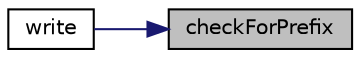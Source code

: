 digraph "checkForPrefix"
{
 // LATEX_PDF_SIZE
  edge [fontname="Helvetica",fontsize="10",labelfontname="Helvetica",labelfontsize="10"];
  node [fontname="Helvetica",fontsize="10",shape=record];
  rankdir="RL";
  Node1 [label="checkForPrefix",height=0.2,width=0.4,color="black", fillcolor="grey75", style="filled", fontcolor="black",tooltip="Output the prefix if required."];
  Node1 -> Node2 [dir="back",color="midnightblue",fontsize="10",style="solid",fontname="Helvetica"];
  Node2 [label="write",height=0.2,width=0.4,color="black", fillcolor="white", style="filled",URL="$classpFlow_1_1processorOstream.html#a10c5d22891f2677067c2fec2d3c366c8",tooltip="Write character."];
}
